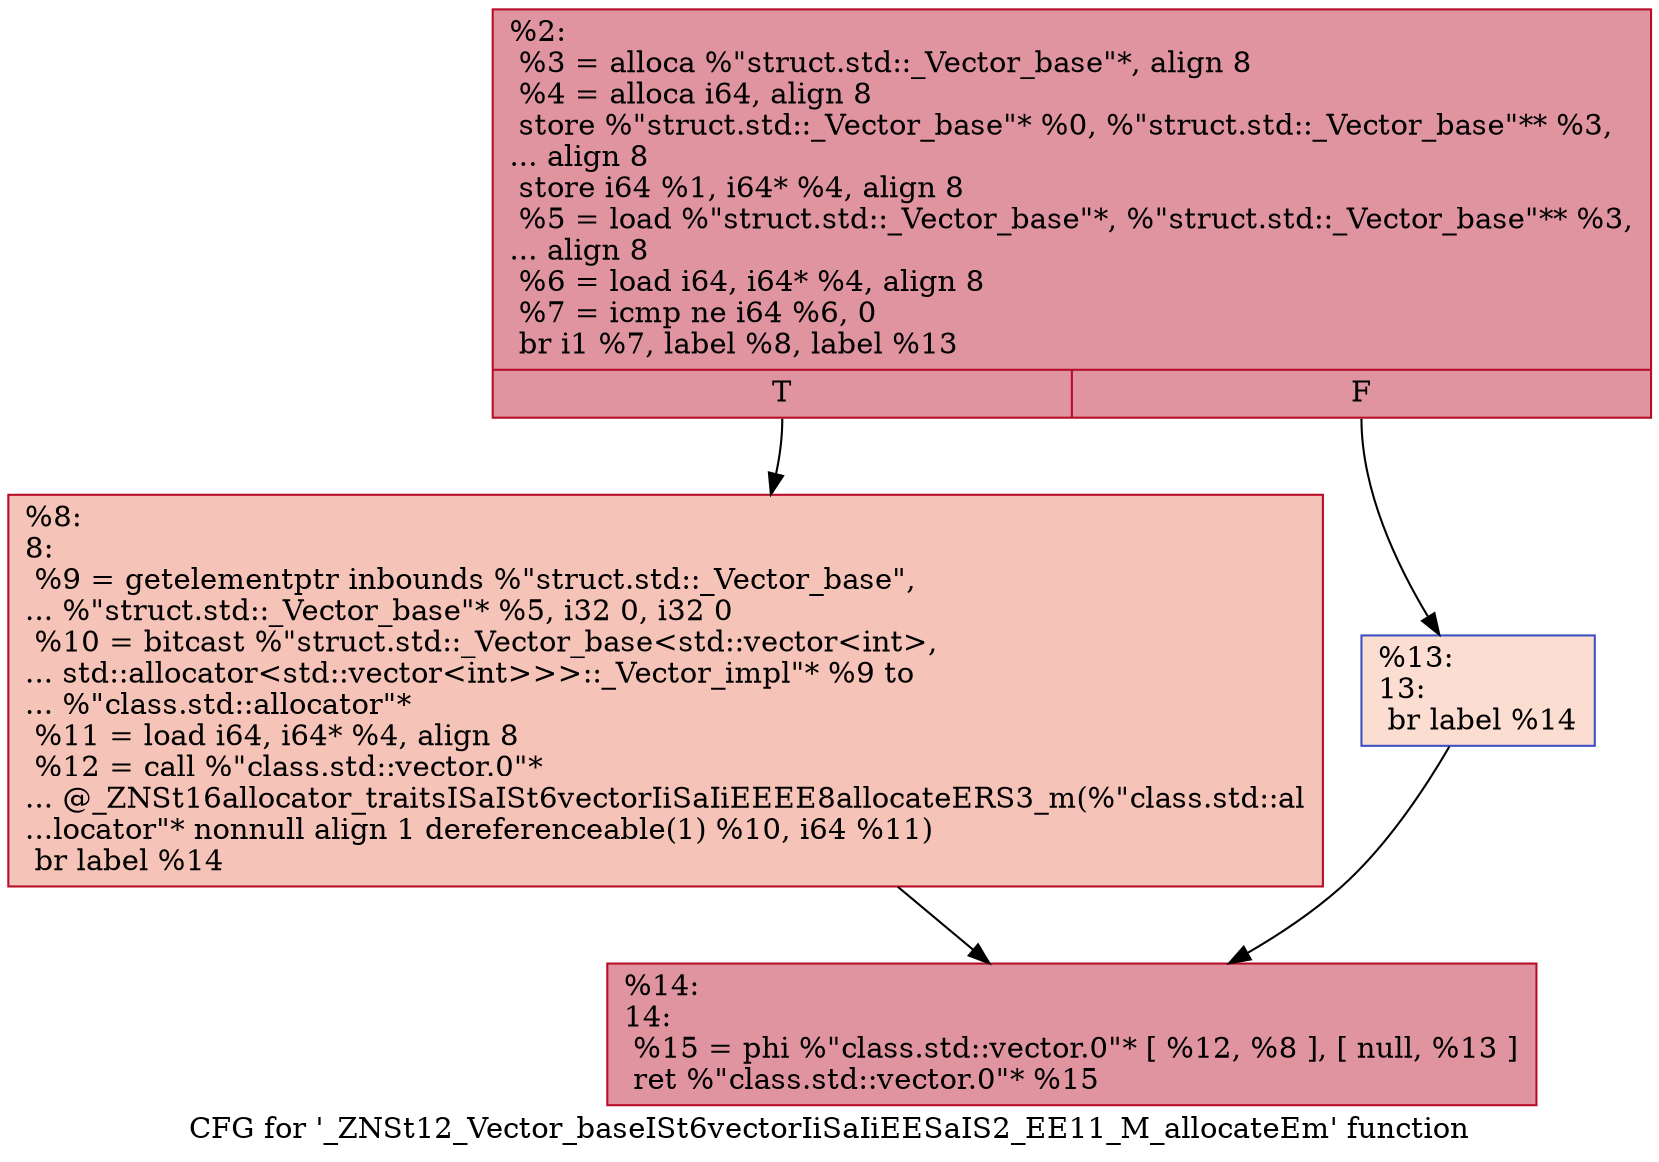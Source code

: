 digraph "CFG for '_ZNSt12_Vector_baseISt6vectorIiSaIiEESaIS2_EE11_M_allocateEm' function" {
	label="CFG for '_ZNSt12_Vector_baseISt6vectorIiSaIiEESaIS2_EE11_M_allocateEm' function";

	Node0x55aa9ab97880 [shape=record,color="#b70d28ff", style=filled, fillcolor="#b70d2870",label="{%2:\l  %3 = alloca %\"struct.std::_Vector_base\"*, align 8\l  %4 = alloca i64, align 8\l  store %\"struct.std::_Vector_base\"* %0, %\"struct.std::_Vector_base\"** %3,\l... align 8\l  store i64 %1, i64* %4, align 8\l  %5 = load %\"struct.std::_Vector_base\"*, %\"struct.std::_Vector_base\"** %3,\l... align 8\l  %6 = load i64, i64* %4, align 8\l  %7 = icmp ne i64 %6, 0\l  br i1 %7, label %8, label %13\l|{<s0>T|<s1>F}}"];
	Node0x55aa9ab97880:s0 -> Node0x55aa9ab97c20;
	Node0x55aa9ab97880:s1 -> Node0x55aa9ab97c70;
	Node0x55aa9ab97c20 [shape=record,color="#b70d28ff", style=filled, fillcolor="#e8765c70",label="{%8:\l8:                                                \l  %9 = getelementptr inbounds %\"struct.std::_Vector_base\",\l... %\"struct.std::_Vector_base\"* %5, i32 0, i32 0\l  %10 = bitcast %\"struct.std::_Vector_base\<std::vector\<int\>,\l... std::allocator\<std::vector\<int\>\>\>::_Vector_impl\"* %9 to\l... %\"class.std::allocator\"*\l  %11 = load i64, i64* %4, align 8\l  %12 = call %\"class.std::vector.0\"*\l... @_ZNSt16allocator_traitsISaISt6vectorIiSaIiEEEE8allocateERS3_m(%\"class.std::al\l...locator\"* nonnull align 1 dereferenceable(1) %10, i64 %11)\l  br label %14\l}"];
	Node0x55aa9ab97c20 -> Node0x55aa9ab978d0;
	Node0x55aa9ab97c70 [shape=record,color="#3d50c3ff", style=filled, fillcolor="#f7b39670",label="{%13:\l13:                                               \l  br label %14\l}"];
	Node0x55aa9ab97c70 -> Node0x55aa9ab978d0;
	Node0x55aa9ab978d0 [shape=record,color="#b70d28ff", style=filled, fillcolor="#b70d2870",label="{%14:\l14:                                               \l  %15 = phi %\"class.std::vector.0\"* [ %12, %8 ], [ null, %13 ]\l  ret %\"class.std::vector.0\"* %15\l}"];
}
